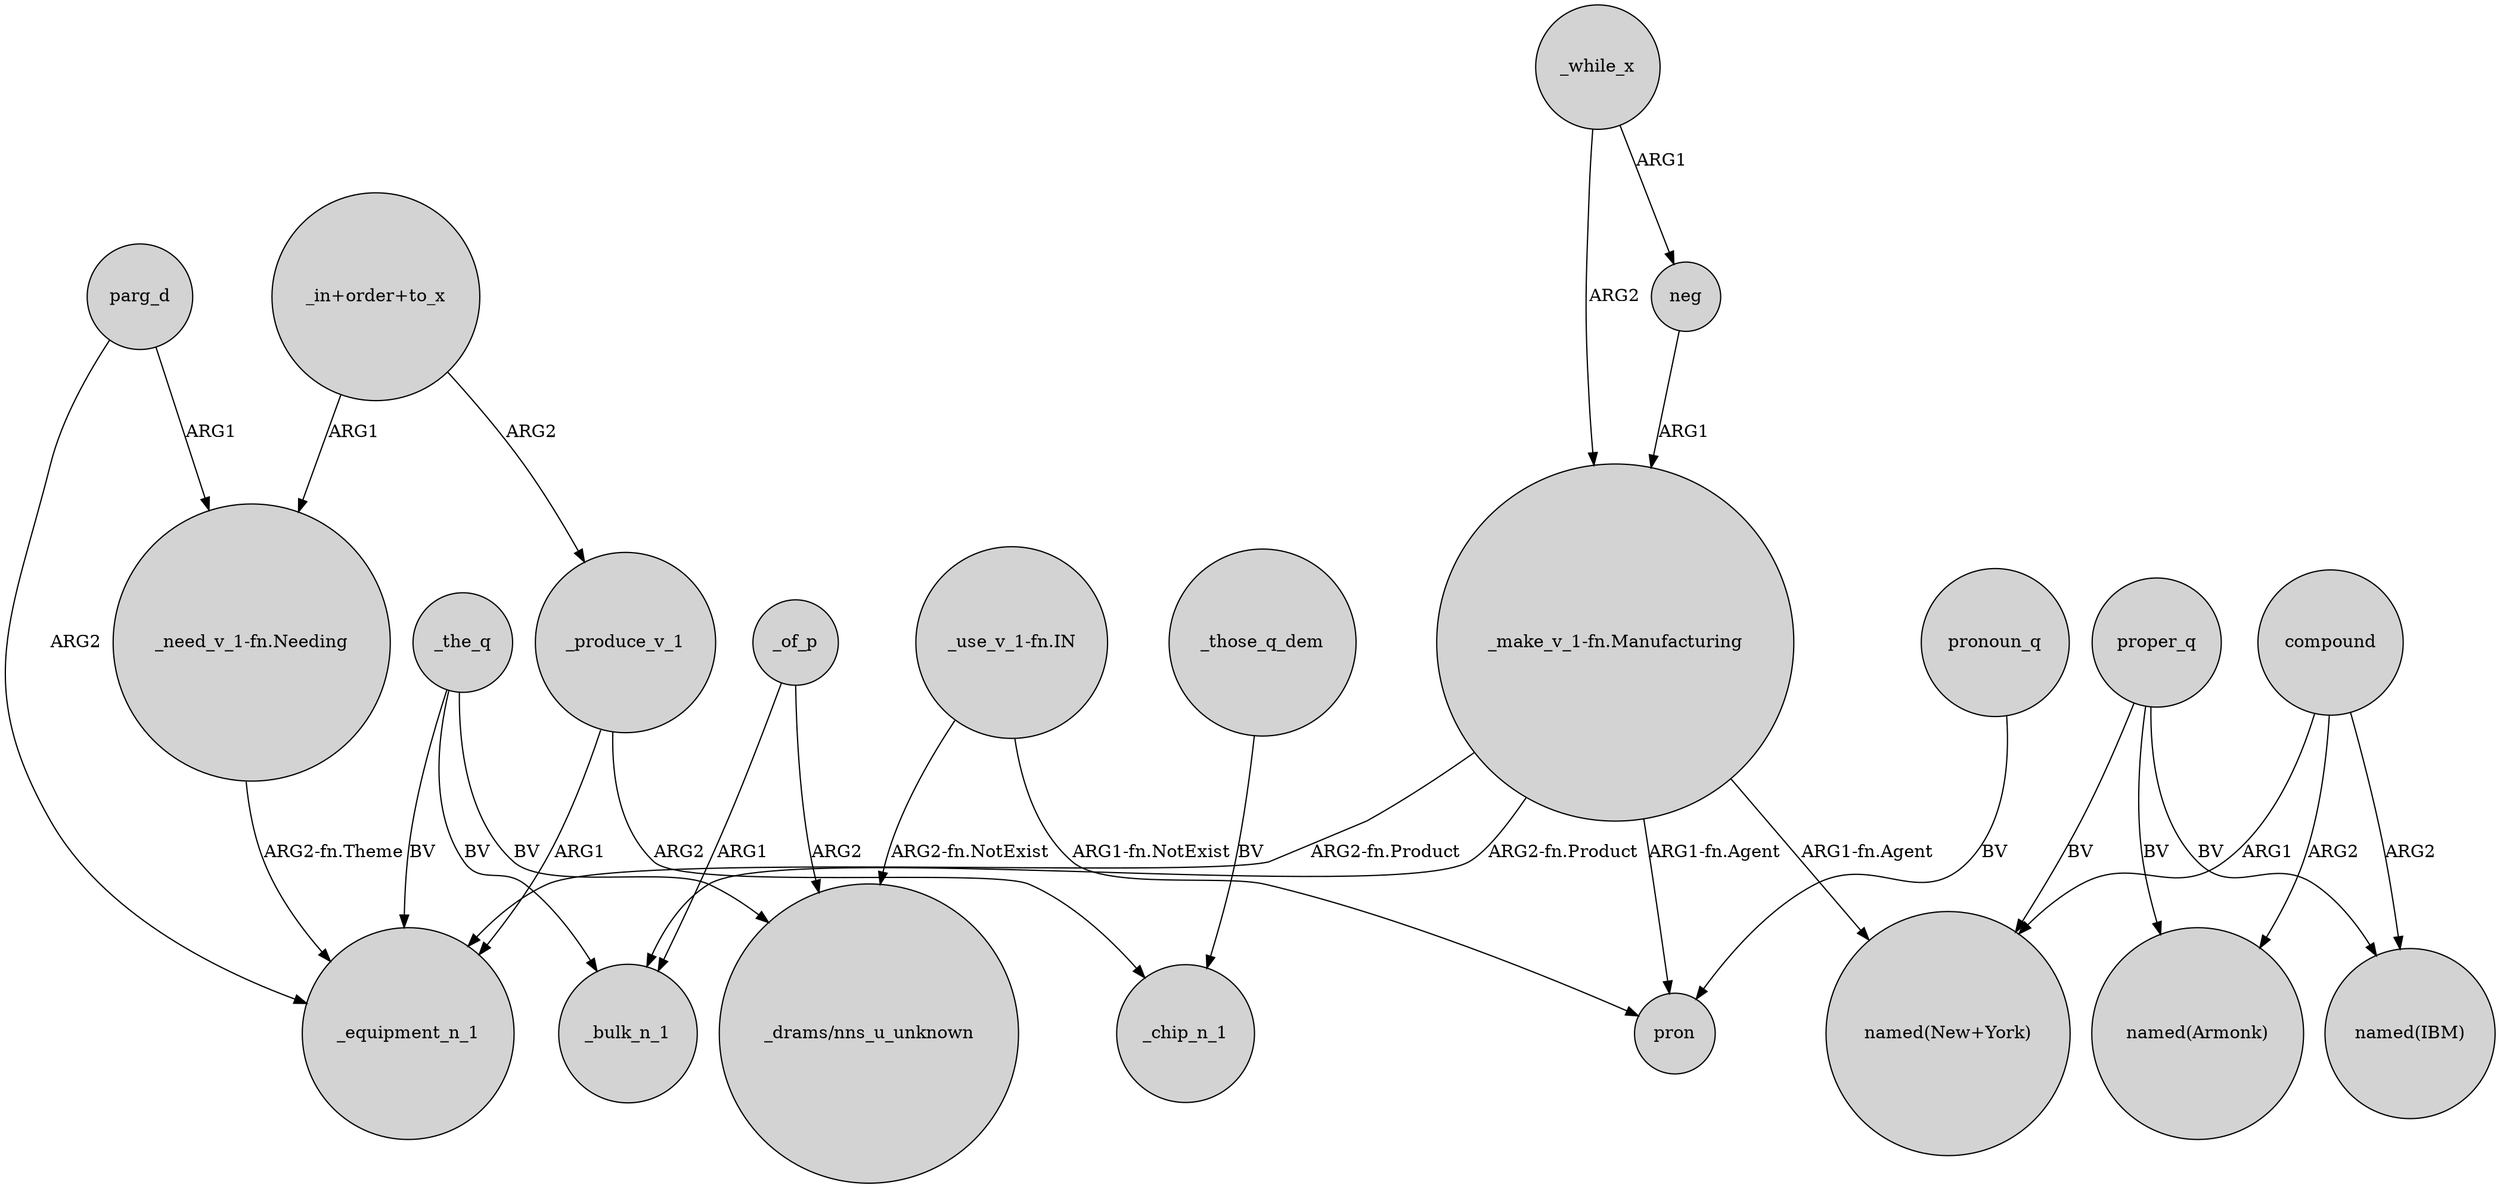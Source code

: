 digraph {
	node [shape=circle style=filled]
	"_in+order+to_x" -> _produce_v_1 [label=ARG2]
	"_in+order+to_x" -> "_need_v_1-fn.Needing" [label=ARG1]
	proper_q -> "named(New+York)" [label=BV]
	_of_p -> "_drams/nns_u_unknown" [label=ARG2]
	_while_x -> neg [label=ARG1]
	"_use_v_1-fn.IN" -> pron [label="ARG1-fn.NotExist"]
	proper_q -> "named(IBM)" [label=BV]
	proper_q -> "named(Armonk)" [label=BV]
	_the_q -> "_drams/nns_u_unknown" [label=BV]
	_of_p -> _bulk_n_1 [label=ARG1]
	pronoun_q -> pron [label=BV]
	"_make_v_1-fn.Manufacturing" -> _equipment_n_1 [label="ARG2-fn.Product"]
	"_use_v_1-fn.IN" -> "_drams/nns_u_unknown" [label="ARG2-fn.NotExist"]
	compound -> "named(IBM)" [label=ARG2]
	parg_d -> "_need_v_1-fn.Needing" [label=ARG1]
	parg_d -> _equipment_n_1 [label=ARG2]
	_the_q -> _bulk_n_1 [label=BV]
	_produce_v_1 -> _chip_n_1 [label=ARG2]
	compound -> "named(New+York)" [label=ARG1]
	"_make_v_1-fn.Manufacturing" -> "named(New+York)" [label="ARG1-fn.Agent"]
	"_make_v_1-fn.Manufacturing" -> _bulk_n_1 [label="ARG2-fn.Product"]
	"_make_v_1-fn.Manufacturing" -> pron [label="ARG1-fn.Agent"]
	neg -> "_make_v_1-fn.Manufacturing" [label=ARG1]
	compound -> "named(Armonk)" [label=ARG2]
	_produce_v_1 -> _equipment_n_1 [label=ARG1]
	_the_q -> _equipment_n_1 [label=BV]
	_those_q_dem -> _chip_n_1 [label=BV]
	_while_x -> "_make_v_1-fn.Manufacturing" [label=ARG2]
	"_need_v_1-fn.Needing" -> _equipment_n_1 [label="ARG2-fn.Theme"]
}
